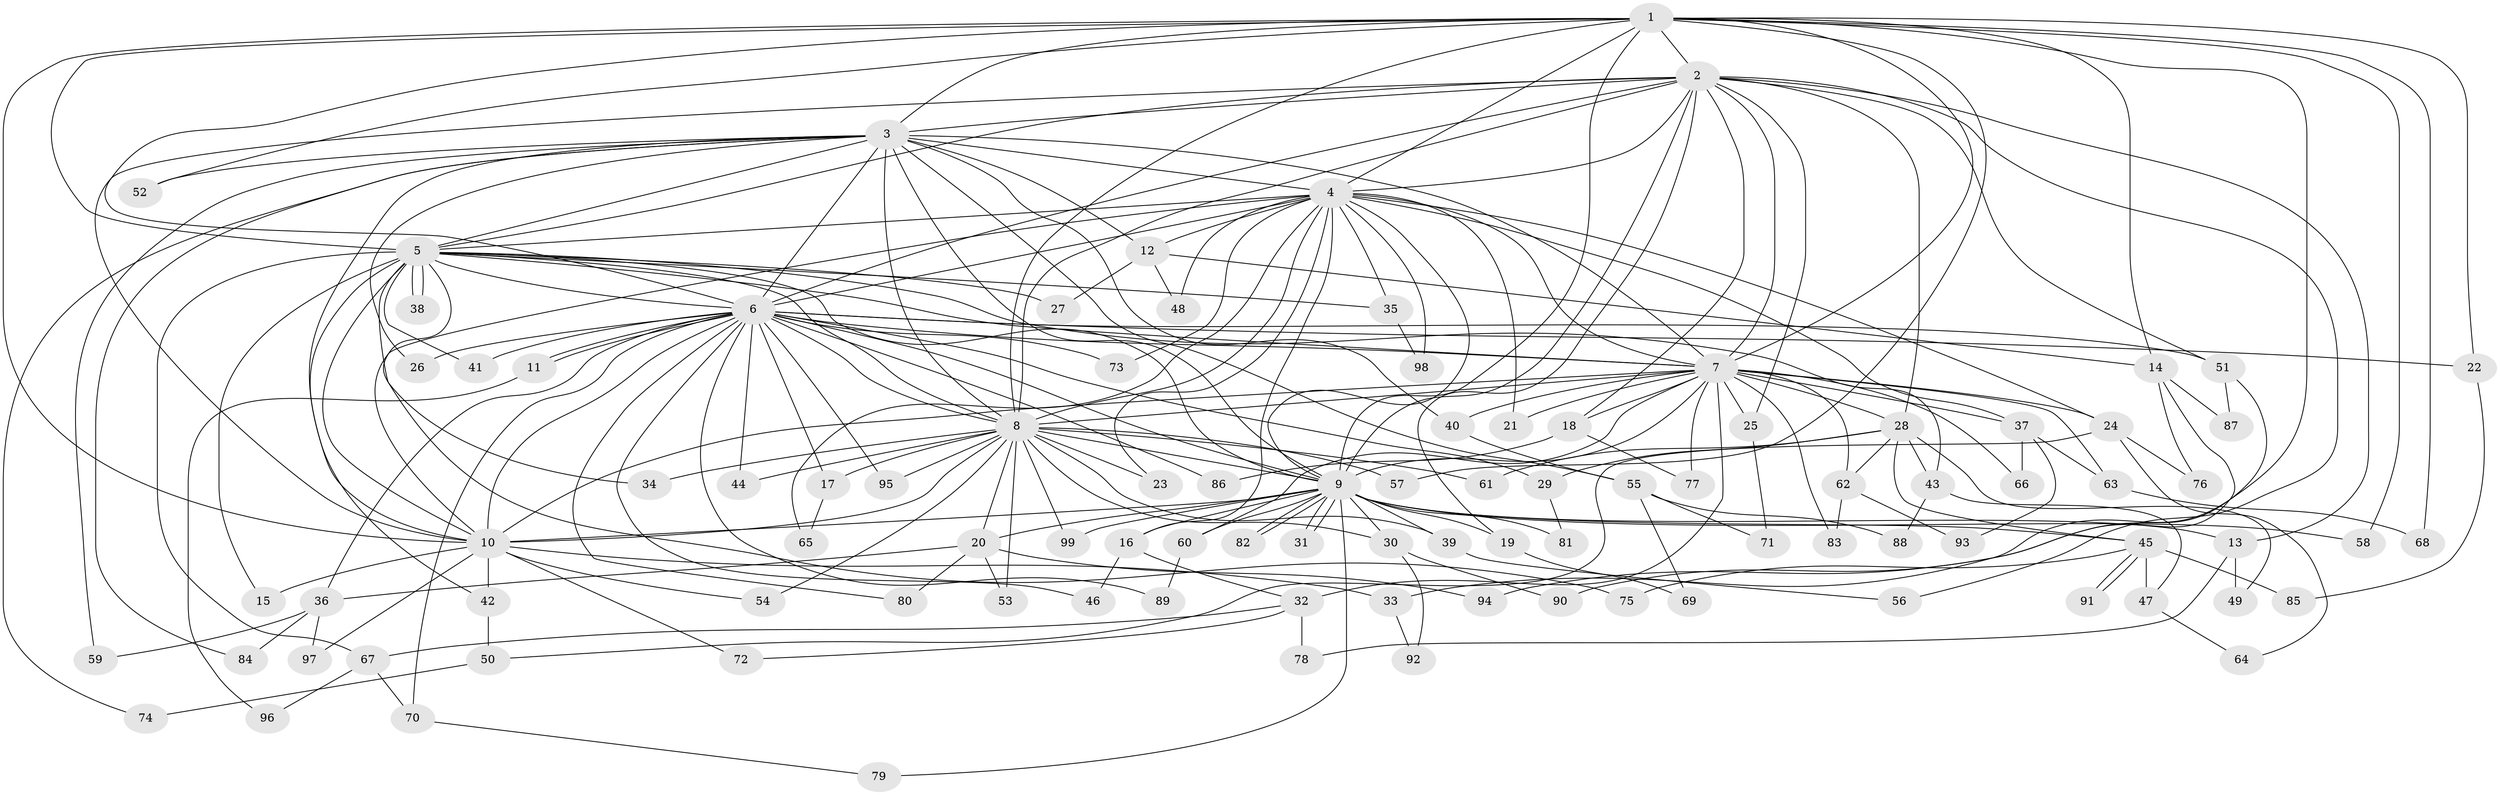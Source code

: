 // Generated by graph-tools (version 1.1) at 2025/11/02/27/25 16:11:08]
// undirected, 99 vertices, 223 edges
graph export_dot {
graph [start="1"]
  node [color=gray90,style=filled];
  1;
  2;
  3;
  4;
  5;
  6;
  7;
  8;
  9;
  10;
  11;
  12;
  13;
  14;
  15;
  16;
  17;
  18;
  19;
  20;
  21;
  22;
  23;
  24;
  25;
  26;
  27;
  28;
  29;
  30;
  31;
  32;
  33;
  34;
  35;
  36;
  37;
  38;
  39;
  40;
  41;
  42;
  43;
  44;
  45;
  46;
  47;
  48;
  49;
  50;
  51;
  52;
  53;
  54;
  55;
  56;
  57;
  58;
  59;
  60;
  61;
  62;
  63;
  64;
  65;
  66;
  67;
  68;
  69;
  70;
  71;
  72;
  73;
  74;
  75;
  76;
  77;
  78;
  79;
  80;
  81;
  82;
  83;
  84;
  85;
  86;
  87;
  88;
  89;
  90;
  91;
  92;
  93;
  94;
  95;
  96;
  97;
  98;
  99;
  1 -- 2;
  1 -- 3;
  1 -- 4;
  1 -- 5;
  1 -- 6;
  1 -- 7;
  1 -- 8;
  1 -- 9;
  1 -- 10;
  1 -- 14;
  1 -- 22;
  1 -- 33;
  1 -- 52;
  1 -- 57;
  1 -- 58;
  1 -- 68;
  2 -- 3;
  2 -- 4;
  2 -- 5;
  2 -- 6;
  2 -- 7;
  2 -- 8;
  2 -- 9;
  2 -- 10;
  2 -- 13;
  2 -- 18;
  2 -- 19;
  2 -- 25;
  2 -- 28;
  2 -- 51;
  2 -- 56;
  3 -- 4;
  3 -- 5;
  3 -- 6;
  3 -- 7;
  3 -- 8;
  3 -- 9;
  3 -- 10;
  3 -- 12;
  3 -- 26;
  3 -- 40;
  3 -- 52;
  3 -- 55;
  3 -- 59;
  3 -- 74;
  3 -- 84;
  4 -- 5;
  4 -- 6;
  4 -- 7;
  4 -- 8;
  4 -- 9;
  4 -- 10;
  4 -- 12;
  4 -- 16;
  4 -- 21;
  4 -- 23;
  4 -- 24;
  4 -- 35;
  4 -- 37;
  4 -- 48;
  4 -- 65;
  4 -- 73;
  4 -- 98;
  5 -- 6;
  5 -- 7;
  5 -- 8;
  5 -- 9;
  5 -- 10;
  5 -- 15;
  5 -- 27;
  5 -- 34;
  5 -- 35;
  5 -- 38;
  5 -- 38;
  5 -- 41;
  5 -- 42;
  5 -- 43;
  5 -- 67;
  5 -- 75;
  6 -- 7;
  6 -- 8;
  6 -- 9;
  6 -- 10;
  6 -- 11;
  6 -- 11;
  6 -- 17;
  6 -- 22;
  6 -- 26;
  6 -- 29;
  6 -- 36;
  6 -- 41;
  6 -- 44;
  6 -- 46;
  6 -- 51;
  6 -- 70;
  6 -- 73;
  6 -- 80;
  6 -- 86;
  6 -- 89;
  6 -- 95;
  7 -- 8;
  7 -- 9;
  7 -- 10;
  7 -- 18;
  7 -- 21;
  7 -- 24;
  7 -- 25;
  7 -- 28;
  7 -- 32;
  7 -- 37;
  7 -- 40;
  7 -- 60;
  7 -- 62;
  7 -- 63;
  7 -- 66;
  7 -- 77;
  7 -- 83;
  8 -- 9;
  8 -- 10;
  8 -- 17;
  8 -- 20;
  8 -- 23;
  8 -- 30;
  8 -- 34;
  8 -- 39;
  8 -- 44;
  8 -- 53;
  8 -- 54;
  8 -- 57;
  8 -- 61;
  8 -- 95;
  8 -- 99;
  9 -- 10;
  9 -- 13;
  9 -- 16;
  9 -- 19;
  9 -- 20;
  9 -- 30;
  9 -- 31;
  9 -- 31;
  9 -- 39;
  9 -- 45;
  9 -- 58;
  9 -- 60;
  9 -- 79;
  9 -- 81;
  9 -- 82;
  9 -- 82;
  9 -- 99;
  10 -- 15;
  10 -- 33;
  10 -- 42;
  10 -- 54;
  10 -- 72;
  10 -- 97;
  11 -- 96;
  12 -- 14;
  12 -- 27;
  12 -- 48;
  13 -- 49;
  13 -- 78;
  14 -- 76;
  14 -- 87;
  14 -- 90;
  16 -- 32;
  16 -- 46;
  17 -- 65;
  18 -- 77;
  18 -- 86;
  19 -- 69;
  20 -- 36;
  20 -- 53;
  20 -- 80;
  20 -- 94;
  22 -- 85;
  24 -- 50;
  24 -- 64;
  24 -- 76;
  25 -- 71;
  28 -- 29;
  28 -- 43;
  28 -- 45;
  28 -- 49;
  28 -- 61;
  28 -- 62;
  29 -- 81;
  30 -- 90;
  30 -- 92;
  32 -- 67;
  32 -- 72;
  32 -- 78;
  33 -- 92;
  35 -- 98;
  36 -- 59;
  36 -- 84;
  36 -- 97;
  37 -- 63;
  37 -- 66;
  37 -- 93;
  39 -- 56;
  40 -- 55;
  42 -- 50;
  43 -- 47;
  43 -- 88;
  45 -- 47;
  45 -- 75;
  45 -- 85;
  45 -- 91;
  45 -- 91;
  47 -- 64;
  50 -- 74;
  51 -- 87;
  51 -- 94;
  55 -- 69;
  55 -- 71;
  55 -- 88;
  60 -- 89;
  62 -- 83;
  62 -- 93;
  63 -- 68;
  67 -- 70;
  67 -- 96;
  70 -- 79;
}
